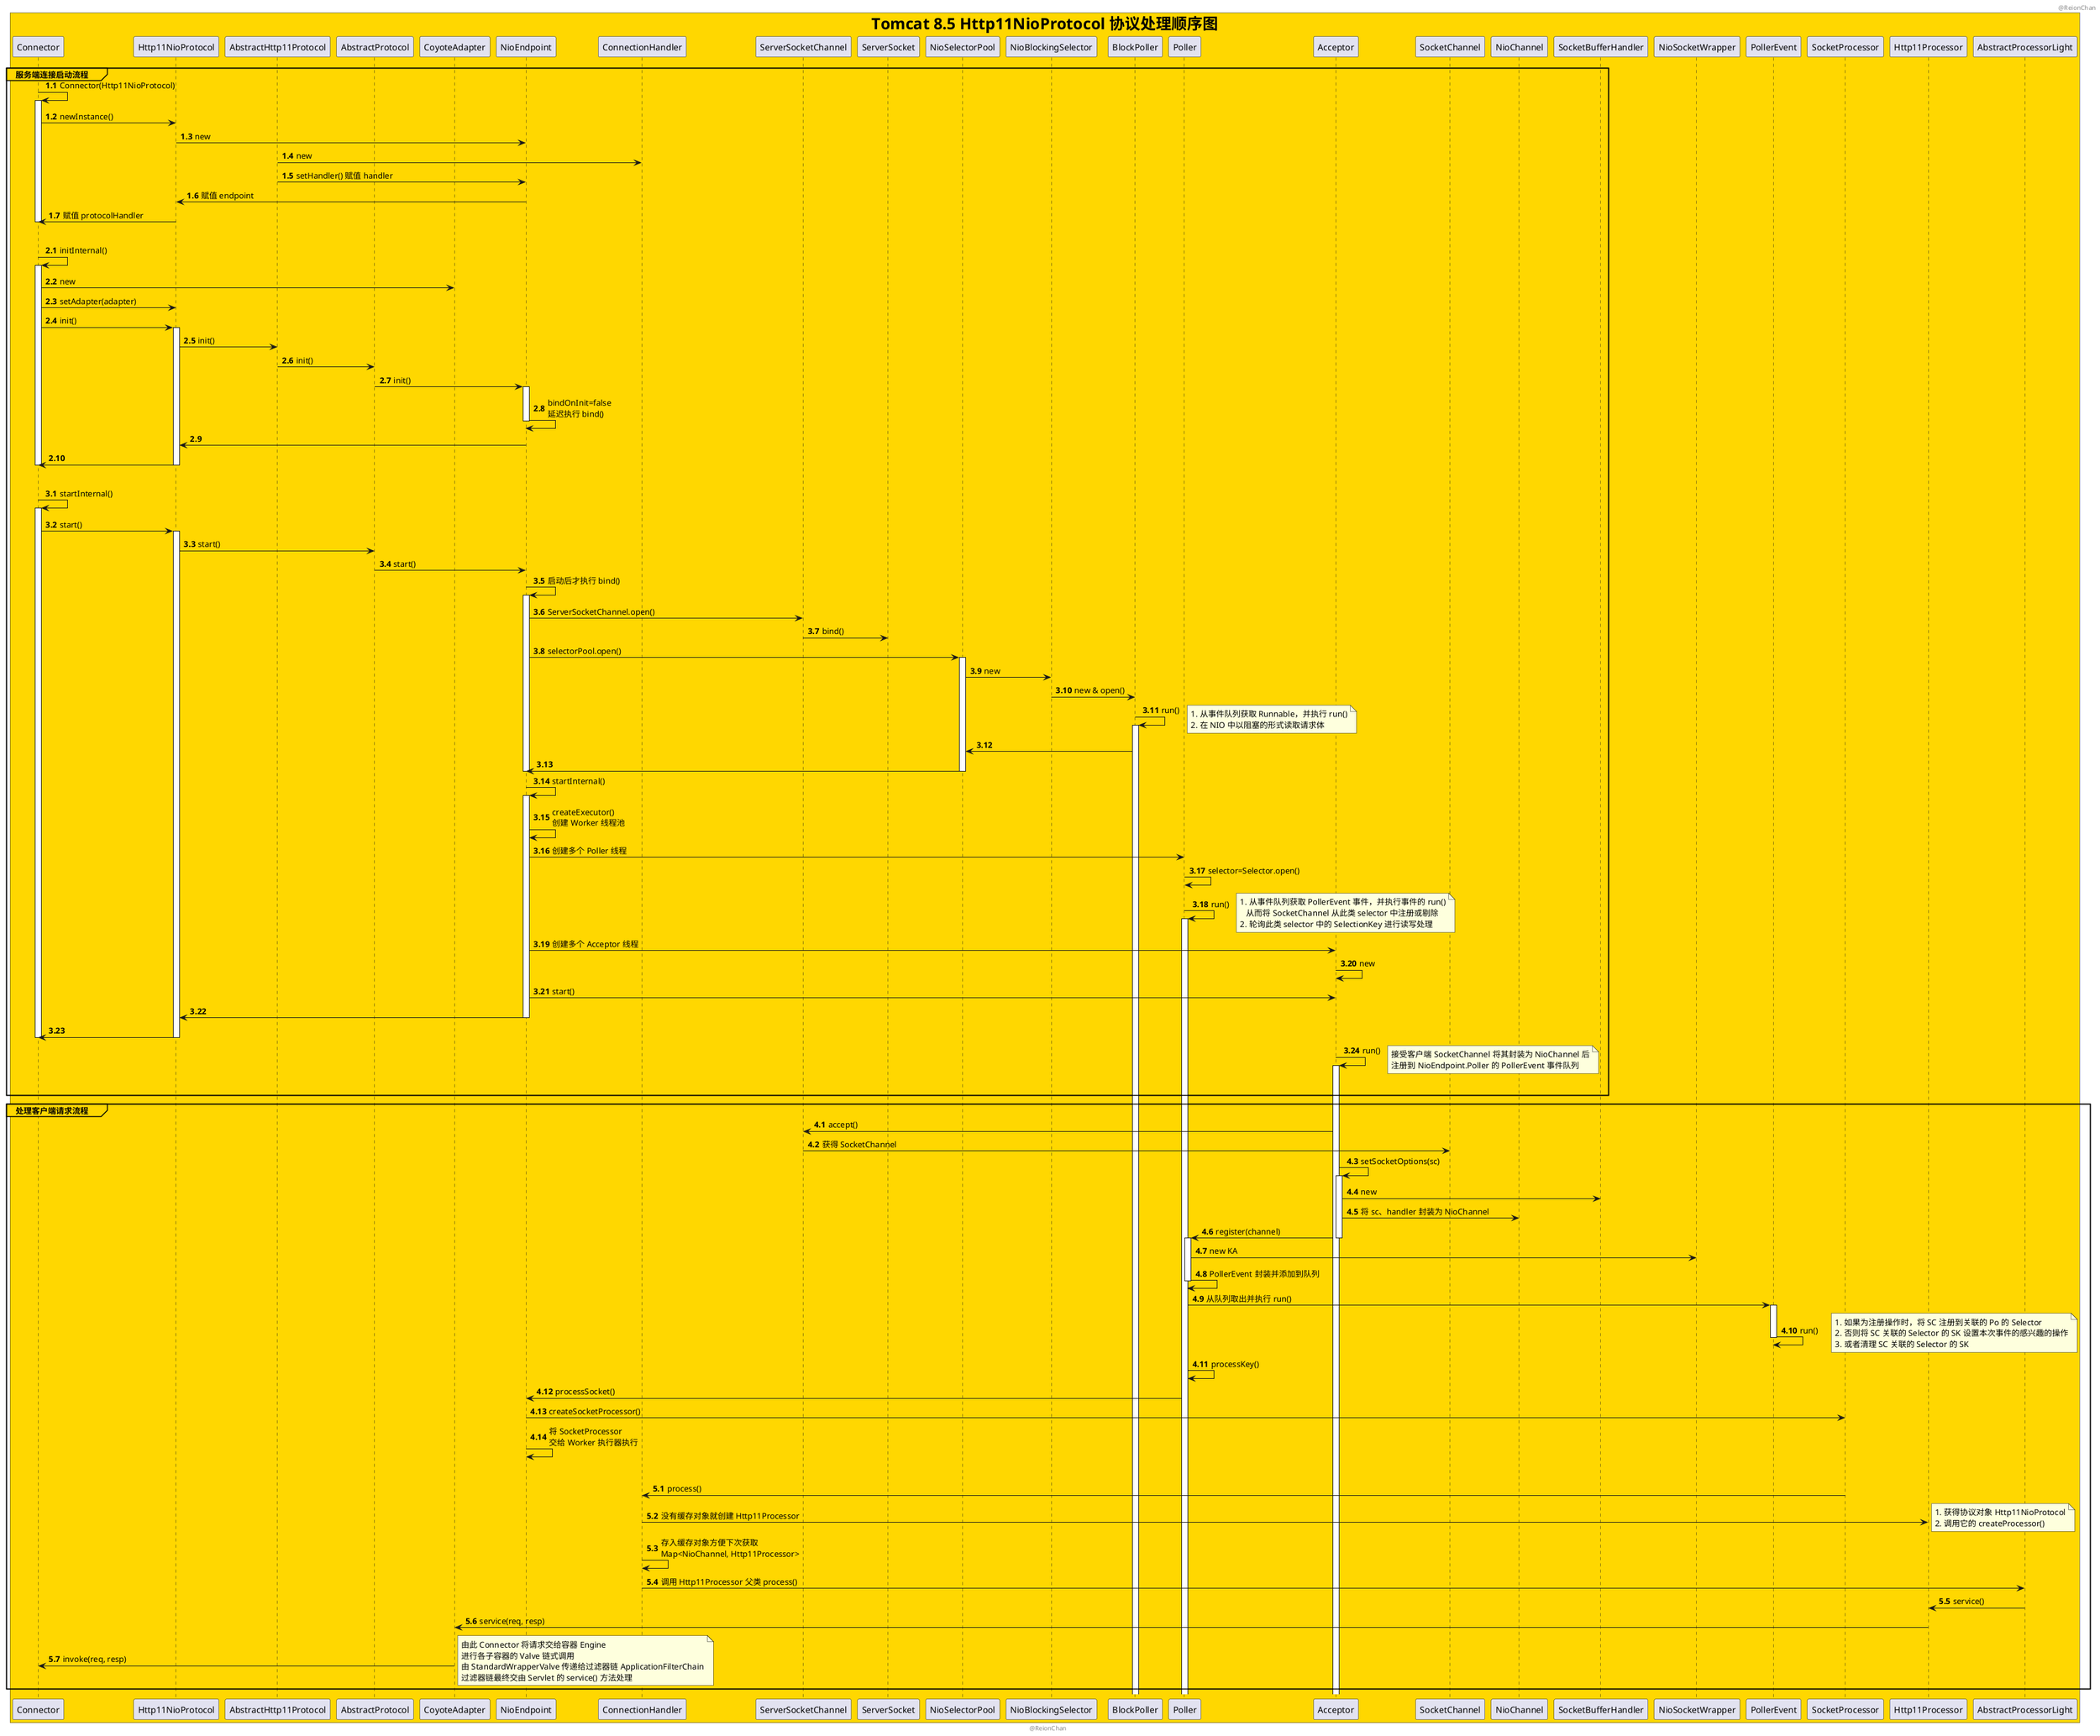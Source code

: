 @startuml

header "@ReionChan"
footer "@ReionChan"

box "<font size=25>Tomcat 8.5 Http11NioProtocol 协议处理顺序图" #gold
participant Connector as Con
participant Http11NioProtocol as HNP
participant AbstractHttp11Protocol as AHP
participant AbstractProtocol as AP
participant CoyoteAdapter as CA
participant NioEndpoint as NE
participant ConnectionHandler as CH
participant ServerSocketChannel as SSC
participant ServerSocket as SS
participant NioSelectorPool as NSP
participant NioBlockingSelector as NBS
participant BlockPoller as BP
participant Poller as Po
participant Acceptor as Acc
participant SocketChannel as SC
participant NioChannel as NC
participant SocketBufferHandler as SBH
participant NioSocketWrapper as NSW
participant PollerEvent as PE
participant SocketProcessor as SP
participant Http11Processor as HP
participant AbstractProcessorLight as APL
end box

group#gold 服务端连接启动流程
    autonumber 1.1
    Con -> Con: Connector(Http11NioProtocol)
    activate Con
    Con -> HNP: newInstance()
    HNP -> NE: new
    AHP -> CH: new
    AHP -> NE: setHandler() 赋值 handler
    NE -> HNP: 赋值 endpoint
    HNP -> Con: 赋值 protocolHandler
    deactivate Con
    ||30||

    autonumber 2.1
    Con -> Con: initInternal()
    activate Con
    Con -> CA: new
    Con -> HNP: setAdapter(adapter)
    Con -> HNP: init()
    activate HNP
    HNP -> AHP: init()
    AHP -> AP: init()
    AP -> NE: init()
    activate NE
    NE -> NE: bindOnInit=false\n延迟执行 bind()
    deactivate NE
    NE -> HNP
    HNP -> Con
    deactivate HNP
    deactivate Con
    ||30||

    autonumber 3.1
    Con -> Con: startInternal()
    activate Con
    Con -> HNP: start()
    activate HNP
    HNP -> AP: start()
    AP -> NE: start()
    NE -> NE: 启动后才执行 bind()
    activate NE
    NE -> SSC: ServerSocketChannel.open()
    SSC -> SS: bind()
    NE -> NSP: selectorPool.open()
    activate NSP
    NSP -> NBS: new
    NBS -> BP: new & open()
    BP -> BP: run()
    note right
        1. 从事件队列获取 Runnable，并执行 run()
        2. 在 NIO 中以阻塞的形式读取请求体
    end note
    activate BP
    BP -> NSP
    NSP -> NE
    deactivate NSP
    deactivate NE
    NE -> NE: startInternal()
    activate NE
    NE -> NE: createExecutor() \n创建 Worker 线程池
    NE -> Po: 创建多个 Poller 线程
    Po -> Po: selector=Selector.open()
    Po -> Po: run()
    note right
        1. 从事件队列获取 PollerEvent 事件，并执行事件的 run()
           从而将 SocketChannel 从此类 selector 中注册或剔除
        2. 轮询此类 selector 中的 SelectionKey 进行读写处理
    end note
    activate Po
    NE -> Acc: 创建多个 Acceptor 线程
    Acc -> Acc: new
    NE -> Acc: start()
    NE -> HNP
    deactivate NE
    HNP -> Con
    deactivate Con
    deactivate HNP
    Acc -> Acc: run()
    note right
        接受客户端 SocketChannel 将其封装为 NioChannel 后
        注册到 NioEndpoint.Poller 的 PollerEvent 事件队列
    end note
    activate Acc
    ||30||
end

group#gold 处理客户端请求流程
    autonumber 4.1
    Acc -> SSC: accept()
    SSC -> SC: 获得 SocketChannel
    Acc -> Acc: setSocketOptions(sc)
    activate Acc
    Acc -> SBH: new
    Acc -> NC: 将 sc、handler 封装为 NioChannel
    Acc -> Po: register(channel)
    deactivate Acc
    activate Po
    Po -> NSW: new KA
    Po -> Po: PollerEvent 封装并添加到队列
    deactivate Po
    Po -> PE: 从队列取出并执行 run()
    activate PE
    PE -> PE: run()
    note right
        1. 如果为注册操作时，将 SC 注册到关联的 Po 的 Selector
        2. 否则将 SC 关联的 Selector 的 SK 设置本次事件的感兴趣的操作
        3. 或者清理 SC 关联的 Selector 的 SK
    end note
    deactivate PE
    Po -> Po: processKey()
    Po -> NE: processSocket()
    NE -> SP: createSocketProcessor()
    NE -> NE: 将 SocketProcessor\n交给 Worker 执行器执行
    ||30||

    autonumber 5.1
    SP -> CH: process()
    CH -> HP: 没有缓存对象就创建 Http11Processor
    note right
    1. 获得协议对象 Http11NioProtocol
    2. 调用它的 createProcessor()
    end note
    CH -> CH: 存入缓存对象方便下次获取\nMap<NioChannel, Http11Processor>
    CH -> APL: 调用 Http11Processor 父类 process()
    APL -> HP: service()
    HP -> CA: service(req, resp)
    CA -> Con: invoke(req, resp)
    note right
    由此 Connector 将请求交给容器 Engine
    进行各子容器的 Valve 链式调用
    由 StandardWrapperValve 传递给过滤器链 ApplicationFilterChain
    过滤器链最终交由 Servlet 的 service() 方法处理
    end note
end

@enduml